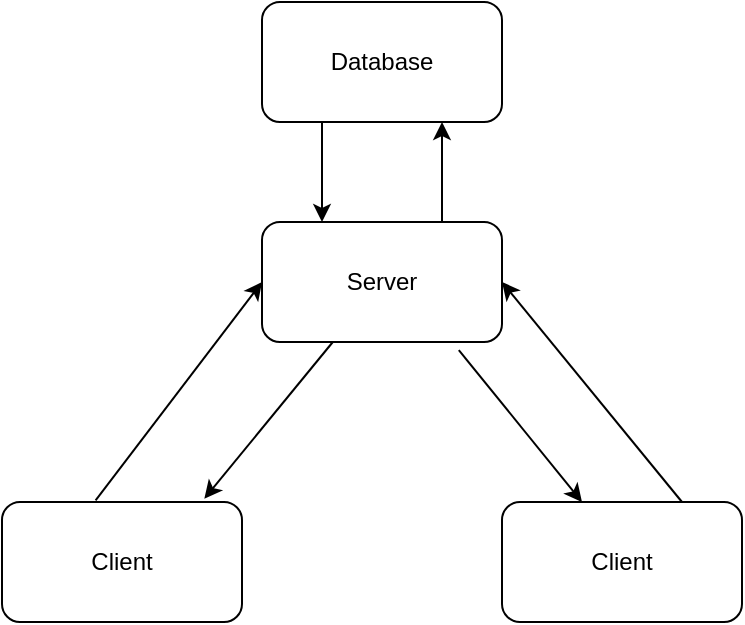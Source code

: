 <mxfile version="22.1.3" type="github">
  <diagram name="Page-1" id="V2umEJpkemkLY1SFu_MK">
    <mxGraphModel dx="1009" dy="573" grid="1" gridSize="10" guides="1" tooltips="1" connect="1" arrows="1" fold="1" page="1" pageScale="1" pageWidth="850" pageHeight="1100" math="0" shadow="0">
      <root>
        <mxCell id="0" />
        <mxCell id="1" parent="0" />
        <mxCell id="0CHOWthlQsjAE1yAtwiz-1" value="Server" style="rounded=1;whiteSpace=wrap;html=1;" vertex="1" parent="1">
          <mxGeometry x="410" y="190" width="120" height="60" as="geometry" />
        </mxCell>
        <mxCell id="0CHOWthlQsjAE1yAtwiz-2" value="Client" style="rounded=1;whiteSpace=wrap;html=1;" vertex="1" parent="1">
          <mxGeometry x="280" y="330" width="120" height="60" as="geometry" />
        </mxCell>
        <mxCell id="0CHOWthlQsjAE1yAtwiz-7" style="edgeStyle=orthogonalEdgeStyle;rounded=0;orthogonalLoop=1;jettySize=auto;html=1;" edge="1" parent="1" source="0CHOWthlQsjAE1yAtwiz-3" target="0CHOWthlQsjAE1yAtwiz-1">
          <mxGeometry relative="1" as="geometry">
            <Array as="points">
              <mxPoint x="440" y="160" />
              <mxPoint x="440" y="160" />
            </Array>
          </mxGeometry>
        </mxCell>
        <mxCell id="0CHOWthlQsjAE1yAtwiz-3" value="Database" style="rounded=1;whiteSpace=wrap;html=1;" vertex="1" parent="1">
          <mxGeometry x="410" y="80" width="120" height="60" as="geometry" />
        </mxCell>
        <mxCell id="0CHOWthlQsjAE1yAtwiz-4" value="Client" style="rounded=1;whiteSpace=wrap;html=1;" vertex="1" parent="1">
          <mxGeometry x="530" y="330" width="120" height="60" as="geometry" />
        </mxCell>
        <mxCell id="0CHOWthlQsjAE1yAtwiz-8" value="" style="endArrow=classic;html=1;rounded=0;entryX=0.75;entryY=1;entryDx=0;entryDy=0;exitX=0.75;exitY=0;exitDx=0;exitDy=0;" edge="1" parent="1" source="0CHOWthlQsjAE1yAtwiz-1" target="0CHOWthlQsjAE1yAtwiz-3">
          <mxGeometry width="50" height="50" relative="1" as="geometry">
            <mxPoint x="490" y="190" as="sourcePoint" />
            <mxPoint x="540" y="140" as="targetPoint" />
          </mxGeometry>
        </mxCell>
        <mxCell id="0CHOWthlQsjAE1yAtwiz-9" value="" style="endArrow=classic;html=1;rounded=0;exitX=0.39;exitY=-0.013;exitDx=0;exitDy=0;exitPerimeter=0;entryX=0;entryY=0.5;entryDx=0;entryDy=0;" edge="1" parent="1" source="0CHOWthlQsjAE1yAtwiz-2" target="0CHOWthlQsjAE1yAtwiz-1">
          <mxGeometry width="50" height="50" relative="1" as="geometry">
            <mxPoint x="400" y="320" as="sourcePoint" />
            <mxPoint x="450" y="270" as="targetPoint" />
          </mxGeometry>
        </mxCell>
        <mxCell id="0CHOWthlQsjAE1yAtwiz-10" value="" style="endArrow=classic;html=1;rounded=0;entryX=0.843;entryY=-0.027;entryDx=0;entryDy=0;entryPerimeter=0;" edge="1" parent="1" source="0CHOWthlQsjAE1yAtwiz-1" target="0CHOWthlQsjAE1yAtwiz-2">
          <mxGeometry width="50" height="50" relative="1" as="geometry">
            <mxPoint x="400" y="320" as="sourcePoint" />
            <mxPoint x="450" y="270" as="targetPoint" />
          </mxGeometry>
        </mxCell>
        <mxCell id="0CHOWthlQsjAE1yAtwiz-11" value="" style="endArrow=classic;html=1;rounded=0;exitX=0.82;exitY=1.067;exitDx=0;exitDy=0;exitPerimeter=0;" edge="1" parent="1" source="0CHOWthlQsjAE1yAtwiz-1">
          <mxGeometry width="50" height="50" relative="1" as="geometry">
            <mxPoint x="400" y="320" as="sourcePoint" />
            <mxPoint x="570" y="330" as="targetPoint" />
          </mxGeometry>
        </mxCell>
        <mxCell id="0CHOWthlQsjAE1yAtwiz-12" value="" style="endArrow=classic;html=1;rounded=0;exitX=0.75;exitY=0;exitDx=0;exitDy=0;entryX=1;entryY=0.5;entryDx=0;entryDy=0;" edge="1" parent="1" source="0CHOWthlQsjAE1yAtwiz-4" target="0CHOWthlQsjAE1yAtwiz-1">
          <mxGeometry width="50" height="50" relative="1" as="geometry">
            <mxPoint x="400" y="320" as="sourcePoint" />
            <mxPoint x="450" y="270" as="targetPoint" />
          </mxGeometry>
        </mxCell>
      </root>
    </mxGraphModel>
  </diagram>
</mxfile>

